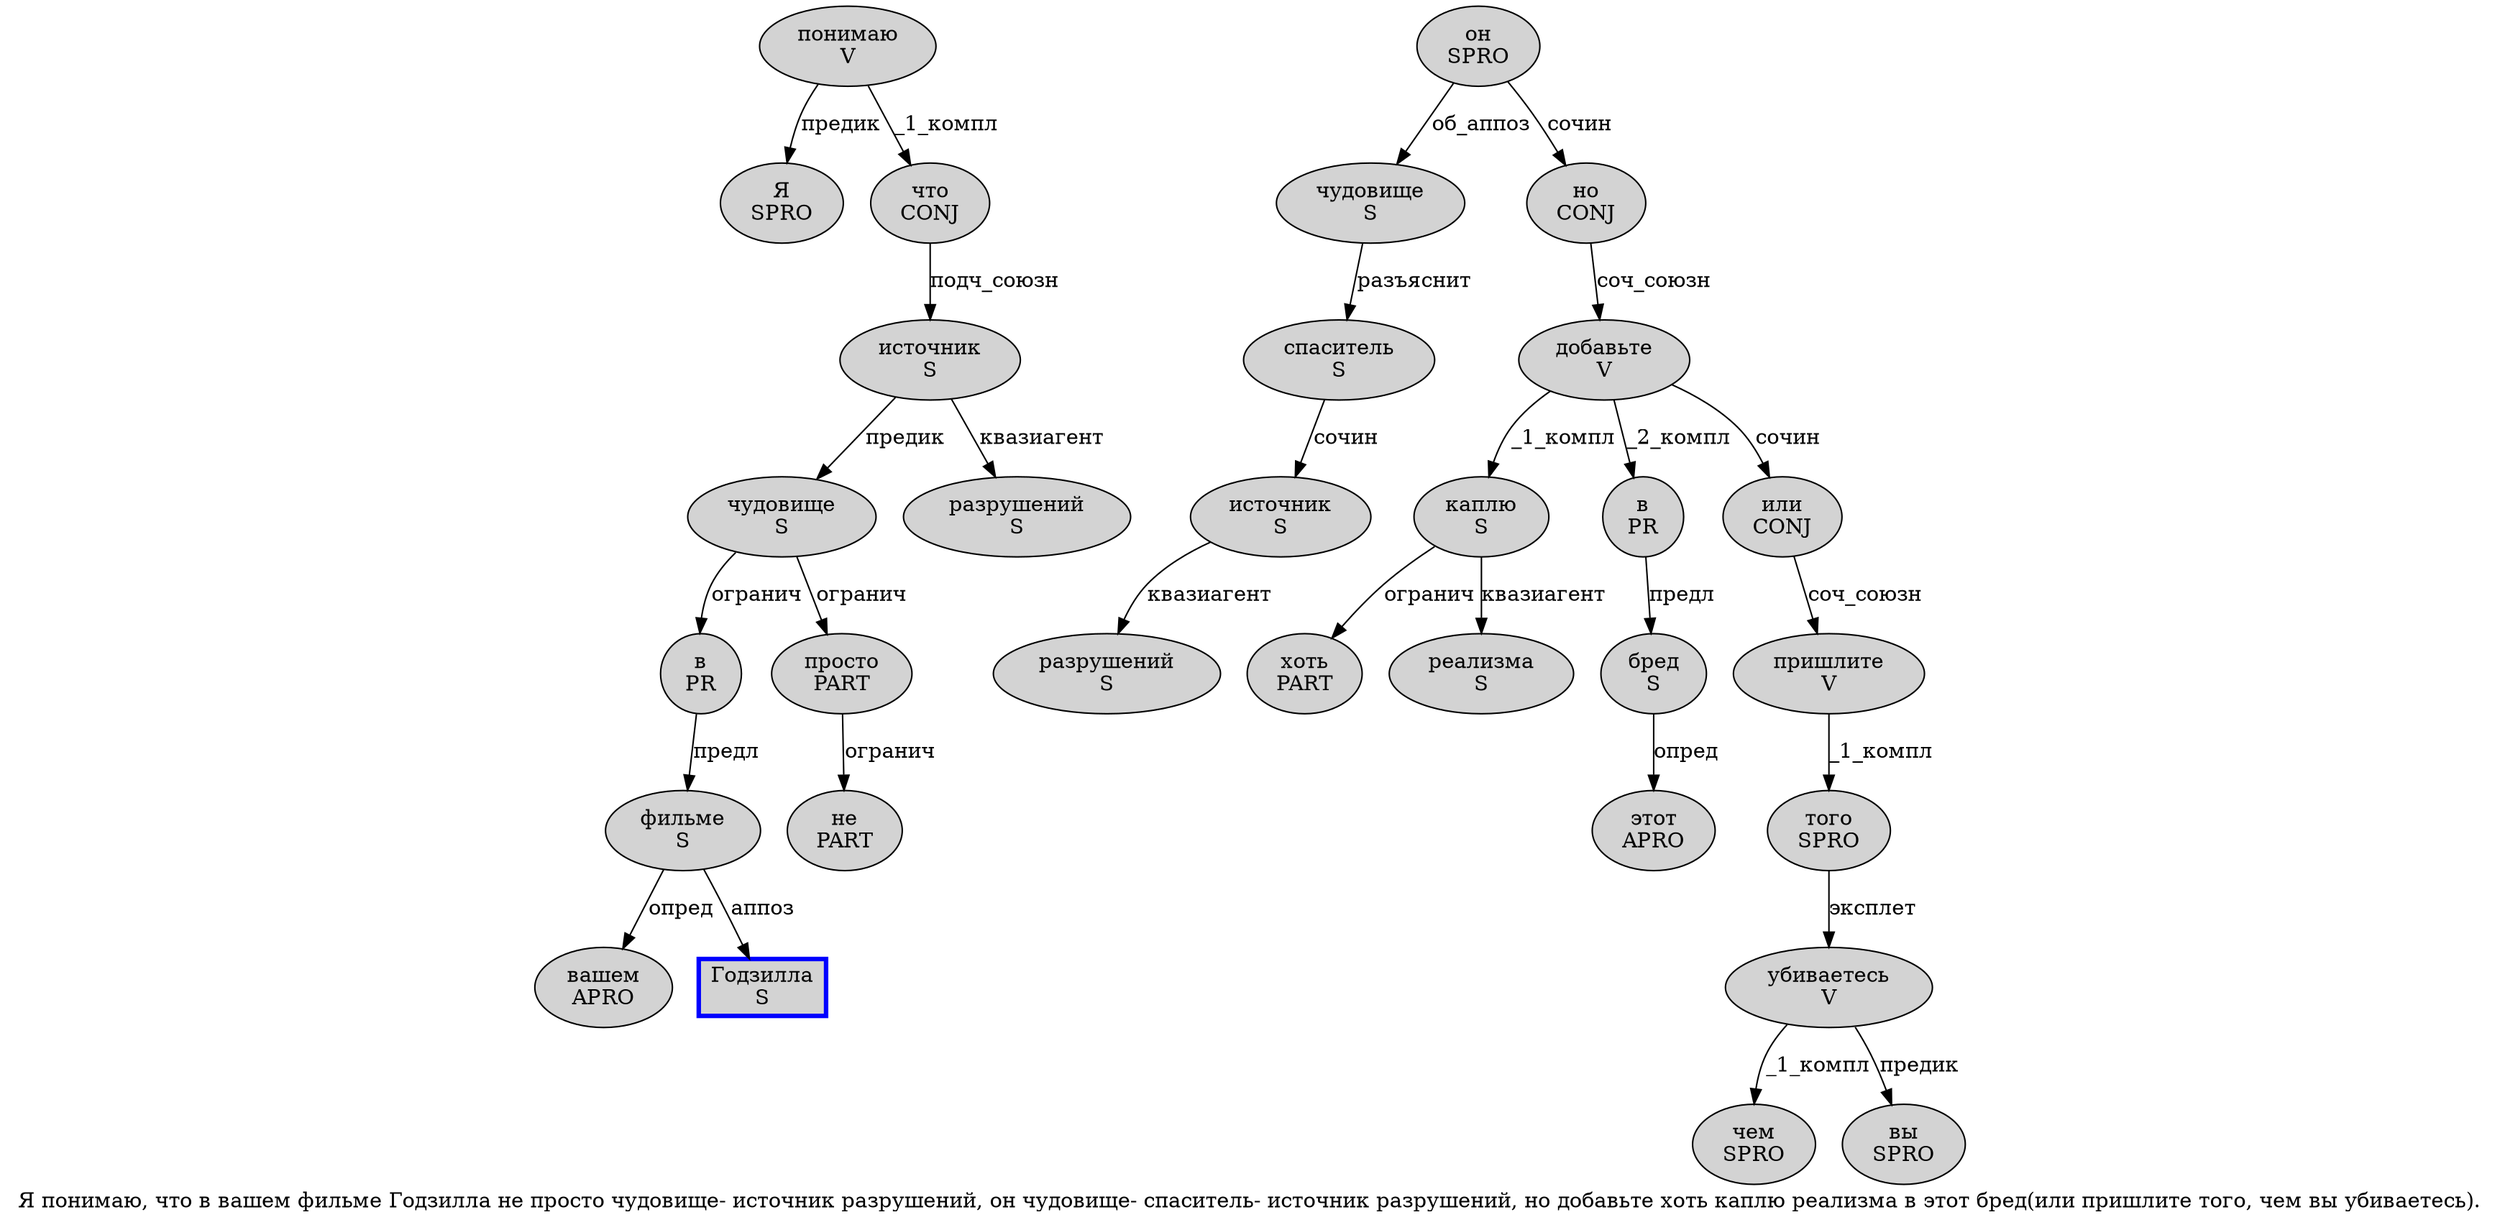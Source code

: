 digraph SENTENCE_4854 {
	graph [label="Я понимаю, что в вашем фильме Годзилла не просто чудовище- источник разрушений, он чудовище- спаситель- источник разрушений, но добавьте хоть каплю реализма в этот бред(или пришлите того, чем вы убиваетесь)."]
	node [style=filled]
		0 [label="Я
SPRO" color="" fillcolor=lightgray penwidth=1 shape=ellipse]
		1 [label="понимаю
V" color="" fillcolor=lightgray penwidth=1 shape=ellipse]
		3 [label="что
CONJ" color="" fillcolor=lightgray penwidth=1 shape=ellipse]
		4 [label="в
PR" color="" fillcolor=lightgray penwidth=1 shape=ellipse]
		5 [label="вашем
APRO" color="" fillcolor=lightgray penwidth=1 shape=ellipse]
		6 [label="фильме
S" color="" fillcolor=lightgray penwidth=1 shape=ellipse]
		7 [label="Годзилла
S" color=blue fillcolor=lightgray penwidth=3 shape=box]
		8 [label="не
PART" color="" fillcolor=lightgray penwidth=1 shape=ellipse]
		9 [label="просто
PART" color="" fillcolor=lightgray penwidth=1 shape=ellipse]
		10 [label="чудовище
S" color="" fillcolor=lightgray penwidth=1 shape=ellipse]
		12 [label="источник
S" color="" fillcolor=lightgray penwidth=1 shape=ellipse]
		13 [label="разрушений
S" color="" fillcolor=lightgray penwidth=1 shape=ellipse]
		15 [label="он
SPRO" color="" fillcolor=lightgray penwidth=1 shape=ellipse]
		16 [label="чудовище
S" color="" fillcolor=lightgray penwidth=1 shape=ellipse]
		18 [label="спаситель
S" color="" fillcolor=lightgray penwidth=1 shape=ellipse]
		20 [label="источник
S" color="" fillcolor=lightgray penwidth=1 shape=ellipse]
		21 [label="разрушений
S" color="" fillcolor=lightgray penwidth=1 shape=ellipse]
		23 [label="но
CONJ" color="" fillcolor=lightgray penwidth=1 shape=ellipse]
		24 [label="добавьте
V" color="" fillcolor=lightgray penwidth=1 shape=ellipse]
		25 [label="хоть
PART" color="" fillcolor=lightgray penwidth=1 shape=ellipse]
		26 [label="каплю
S" color="" fillcolor=lightgray penwidth=1 shape=ellipse]
		27 [label="реализма
S" color="" fillcolor=lightgray penwidth=1 shape=ellipse]
		28 [label="в
PR" color="" fillcolor=lightgray penwidth=1 shape=ellipse]
		29 [label="этот
APRO" color="" fillcolor=lightgray penwidth=1 shape=ellipse]
		30 [label="бред
S" color="" fillcolor=lightgray penwidth=1 shape=ellipse]
		32 [label="или
CONJ" color="" fillcolor=lightgray penwidth=1 shape=ellipse]
		33 [label="пришлите
V" color="" fillcolor=lightgray penwidth=1 shape=ellipse]
		34 [label="того
SPRO" color="" fillcolor=lightgray penwidth=1 shape=ellipse]
		36 [label="чем
SPRO" color="" fillcolor=lightgray penwidth=1 shape=ellipse]
		37 [label="вы
SPRO" color="" fillcolor=lightgray penwidth=1 shape=ellipse]
		38 [label="убиваетесь
V" color="" fillcolor=lightgray penwidth=1 shape=ellipse]
			20 -> 21 [label="квазиагент"]
			32 -> 33 [label="соч_союзн"]
			28 -> 30 [label="предл"]
			1 -> 0 [label="предик"]
			1 -> 3 [label="_1_компл"]
			26 -> 25 [label="огранич"]
			26 -> 27 [label="квазиагент"]
			12 -> 10 [label="предик"]
			12 -> 13 [label="квазиагент"]
			4 -> 6 [label="предл"]
			30 -> 29 [label="опред"]
			24 -> 26 [label="_1_компл"]
			24 -> 28 [label="_2_компл"]
			24 -> 32 [label="сочин"]
			33 -> 34 [label="_1_компл"]
			18 -> 20 [label="сочин"]
			23 -> 24 [label="соч_союзн"]
			16 -> 18 [label="разъяснит"]
			3 -> 12 [label="подч_союзн"]
			10 -> 4 [label="огранич"]
			10 -> 9 [label="огранич"]
			15 -> 16 [label="об_аппоз"]
			15 -> 23 [label="сочин"]
			38 -> 36 [label="_1_компл"]
			38 -> 37 [label="предик"]
			6 -> 5 [label="опред"]
			6 -> 7 [label="аппоз"]
			34 -> 38 [label="эксплет"]
			9 -> 8 [label="огранич"]
}